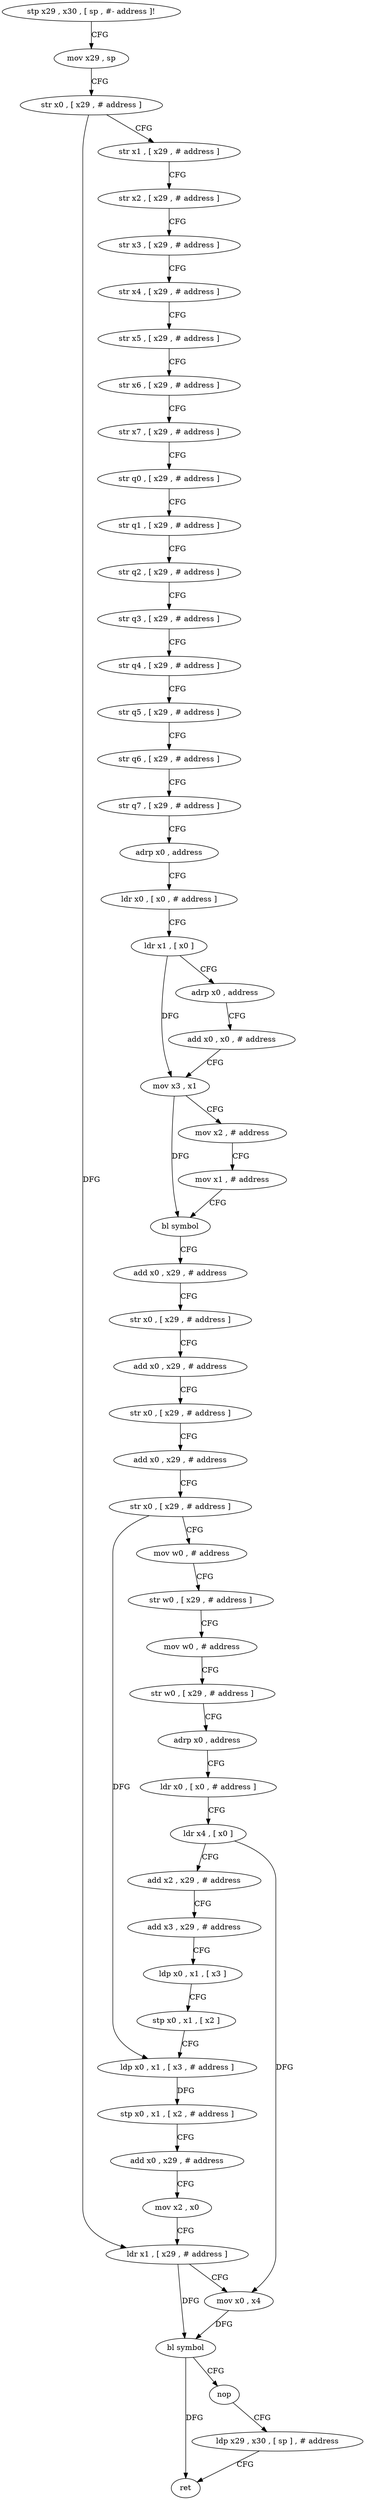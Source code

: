 digraph "func" {
"246576" [label = "stp x29 , x30 , [ sp , #- address ]!" ]
"246580" [label = "mov x29 , sp" ]
"246584" [label = "str x0 , [ x29 , # address ]" ]
"246588" [label = "str x1 , [ x29 , # address ]" ]
"246592" [label = "str x2 , [ x29 , # address ]" ]
"246596" [label = "str x3 , [ x29 , # address ]" ]
"246600" [label = "str x4 , [ x29 , # address ]" ]
"246604" [label = "str x5 , [ x29 , # address ]" ]
"246608" [label = "str x6 , [ x29 , # address ]" ]
"246612" [label = "str x7 , [ x29 , # address ]" ]
"246616" [label = "str q0 , [ x29 , # address ]" ]
"246620" [label = "str q1 , [ x29 , # address ]" ]
"246624" [label = "str q2 , [ x29 , # address ]" ]
"246628" [label = "str q3 , [ x29 , # address ]" ]
"246632" [label = "str q4 , [ x29 , # address ]" ]
"246636" [label = "str q5 , [ x29 , # address ]" ]
"246640" [label = "str q6 , [ x29 , # address ]" ]
"246644" [label = "str q7 , [ x29 , # address ]" ]
"246648" [label = "adrp x0 , address" ]
"246652" [label = "ldr x0 , [ x0 , # address ]" ]
"246656" [label = "ldr x1 , [ x0 ]" ]
"246660" [label = "adrp x0 , address" ]
"246664" [label = "add x0 , x0 , # address" ]
"246668" [label = "mov x3 , x1" ]
"246672" [label = "mov x2 , # address" ]
"246676" [label = "mov x1 , # address" ]
"246680" [label = "bl symbol" ]
"246684" [label = "add x0 , x29 , # address" ]
"246688" [label = "str x0 , [ x29 , # address ]" ]
"246692" [label = "add x0 , x29 , # address" ]
"246696" [label = "str x0 , [ x29 , # address ]" ]
"246700" [label = "add x0 , x29 , # address" ]
"246704" [label = "str x0 , [ x29 , # address ]" ]
"246708" [label = "mov w0 , # address" ]
"246712" [label = "str w0 , [ x29 , # address ]" ]
"246716" [label = "mov w0 , # address" ]
"246720" [label = "str w0 , [ x29 , # address ]" ]
"246724" [label = "adrp x0 , address" ]
"246728" [label = "ldr x0 , [ x0 , # address ]" ]
"246732" [label = "ldr x4 , [ x0 ]" ]
"246736" [label = "add x2 , x29 , # address" ]
"246740" [label = "add x3 , x29 , # address" ]
"246744" [label = "ldp x0 , x1 , [ x3 ]" ]
"246748" [label = "stp x0 , x1 , [ x2 ]" ]
"246752" [label = "ldp x0 , x1 , [ x3 , # address ]" ]
"246756" [label = "stp x0 , x1 , [ x2 , # address ]" ]
"246760" [label = "add x0 , x29 , # address" ]
"246764" [label = "mov x2 , x0" ]
"246768" [label = "ldr x1 , [ x29 , # address ]" ]
"246772" [label = "mov x0 , x4" ]
"246776" [label = "bl symbol" ]
"246780" [label = "nop" ]
"246784" [label = "ldp x29 , x30 , [ sp ] , # address" ]
"246788" [label = "ret" ]
"246576" -> "246580" [ label = "CFG" ]
"246580" -> "246584" [ label = "CFG" ]
"246584" -> "246588" [ label = "CFG" ]
"246584" -> "246768" [ label = "DFG" ]
"246588" -> "246592" [ label = "CFG" ]
"246592" -> "246596" [ label = "CFG" ]
"246596" -> "246600" [ label = "CFG" ]
"246600" -> "246604" [ label = "CFG" ]
"246604" -> "246608" [ label = "CFG" ]
"246608" -> "246612" [ label = "CFG" ]
"246612" -> "246616" [ label = "CFG" ]
"246616" -> "246620" [ label = "CFG" ]
"246620" -> "246624" [ label = "CFG" ]
"246624" -> "246628" [ label = "CFG" ]
"246628" -> "246632" [ label = "CFG" ]
"246632" -> "246636" [ label = "CFG" ]
"246636" -> "246640" [ label = "CFG" ]
"246640" -> "246644" [ label = "CFG" ]
"246644" -> "246648" [ label = "CFG" ]
"246648" -> "246652" [ label = "CFG" ]
"246652" -> "246656" [ label = "CFG" ]
"246656" -> "246660" [ label = "CFG" ]
"246656" -> "246668" [ label = "DFG" ]
"246660" -> "246664" [ label = "CFG" ]
"246664" -> "246668" [ label = "CFG" ]
"246668" -> "246672" [ label = "CFG" ]
"246668" -> "246680" [ label = "DFG" ]
"246672" -> "246676" [ label = "CFG" ]
"246676" -> "246680" [ label = "CFG" ]
"246680" -> "246684" [ label = "CFG" ]
"246684" -> "246688" [ label = "CFG" ]
"246688" -> "246692" [ label = "CFG" ]
"246692" -> "246696" [ label = "CFG" ]
"246696" -> "246700" [ label = "CFG" ]
"246700" -> "246704" [ label = "CFG" ]
"246704" -> "246708" [ label = "CFG" ]
"246704" -> "246752" [ label = "DFG" ]
"246708" -> "246712" [ label = "CFG" ]
"246712" -> "246716" [ label = "CFG" ]
"246716" -> "246720" [ label = "CFG" ]
"246720" -> "246724" [ label = "CFG" ]
"246724" -> "246728" [ label = "CFG" ]
"246728" -> "246732" [ label = "CFG" ]
"246732" -> "246736" [ label = "CFG" ]
"246732" -> "246772" [ label = "DFG" ]
"246736" -> "246740" [ label = "CFG" ]
"246740" -> "246744" [ label = "CFG" ]
"246744" -> "246748" [ label = "CFG" ]
"246748" -> "246752" [ label = "CFG" ]
"246752" -> "246756" [ label = "DFG" ]
"246756" -> "246760" [ label = "CFG" ]
"246760" -> "246764" [ label = "CFG" ]
"246764" -> "246768" [ label = "CFG" ]
"246768" -> "246772" [ label = "CFG" ]
"246768" -> "246776" [ label = "DFG" ]
"246772" -> "246776" [ label = "DFG" ]
"246776" -> "246780" [ label = "CFG" ]
"246776" -> "246788" [ label = "DFG" ]
"246780" -> "246784" [ label = "CFG" ]
"246784" -> "246788" [ label = "CFG" ]
}
